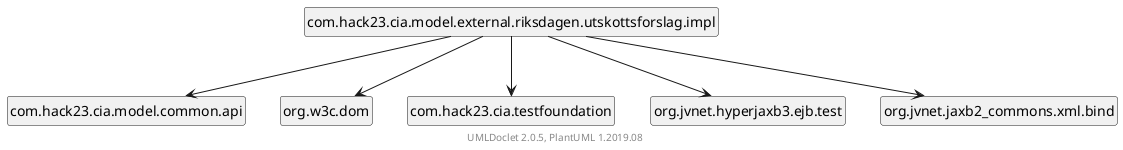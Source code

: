 @startuml
    set namespaceSeparator none
    hide circle
    hide empty fields
    hide empty methods

    com.hack23.cia.model.external.riksdagen.utskottsforslag.impl --> com.hack23.cia.model.common.api
    com.hack23.cia.model.external.riksdagen.utskottsforslag.impl --> org.w3c.dom
    com.hack23.cia.model.external.riksdagen.utskottsforslag.impl --> com.hack23.cia.testfoundation
    com.hack23.cia.model.external.riksdagen.utskottsforslag.impl --> org.jvnet.hyperjaxb3.ejb.test
    com.hack23.cia.model.external.riksdagen.utskottsforslag.impl --> org.jvnet.jaxb2_commons.xml.bind

    ' Package links
    class "com.hack23.cia.model.external.riksdagen.utskottsforslag.impl" [[com/hack23/cia/model/external/riksdagen/utskottsforslag/impl/package-summary.html]] {
    }

    center footer UMLDoclet 2.0.5, PlantUML 1.2019.08
@enduml
